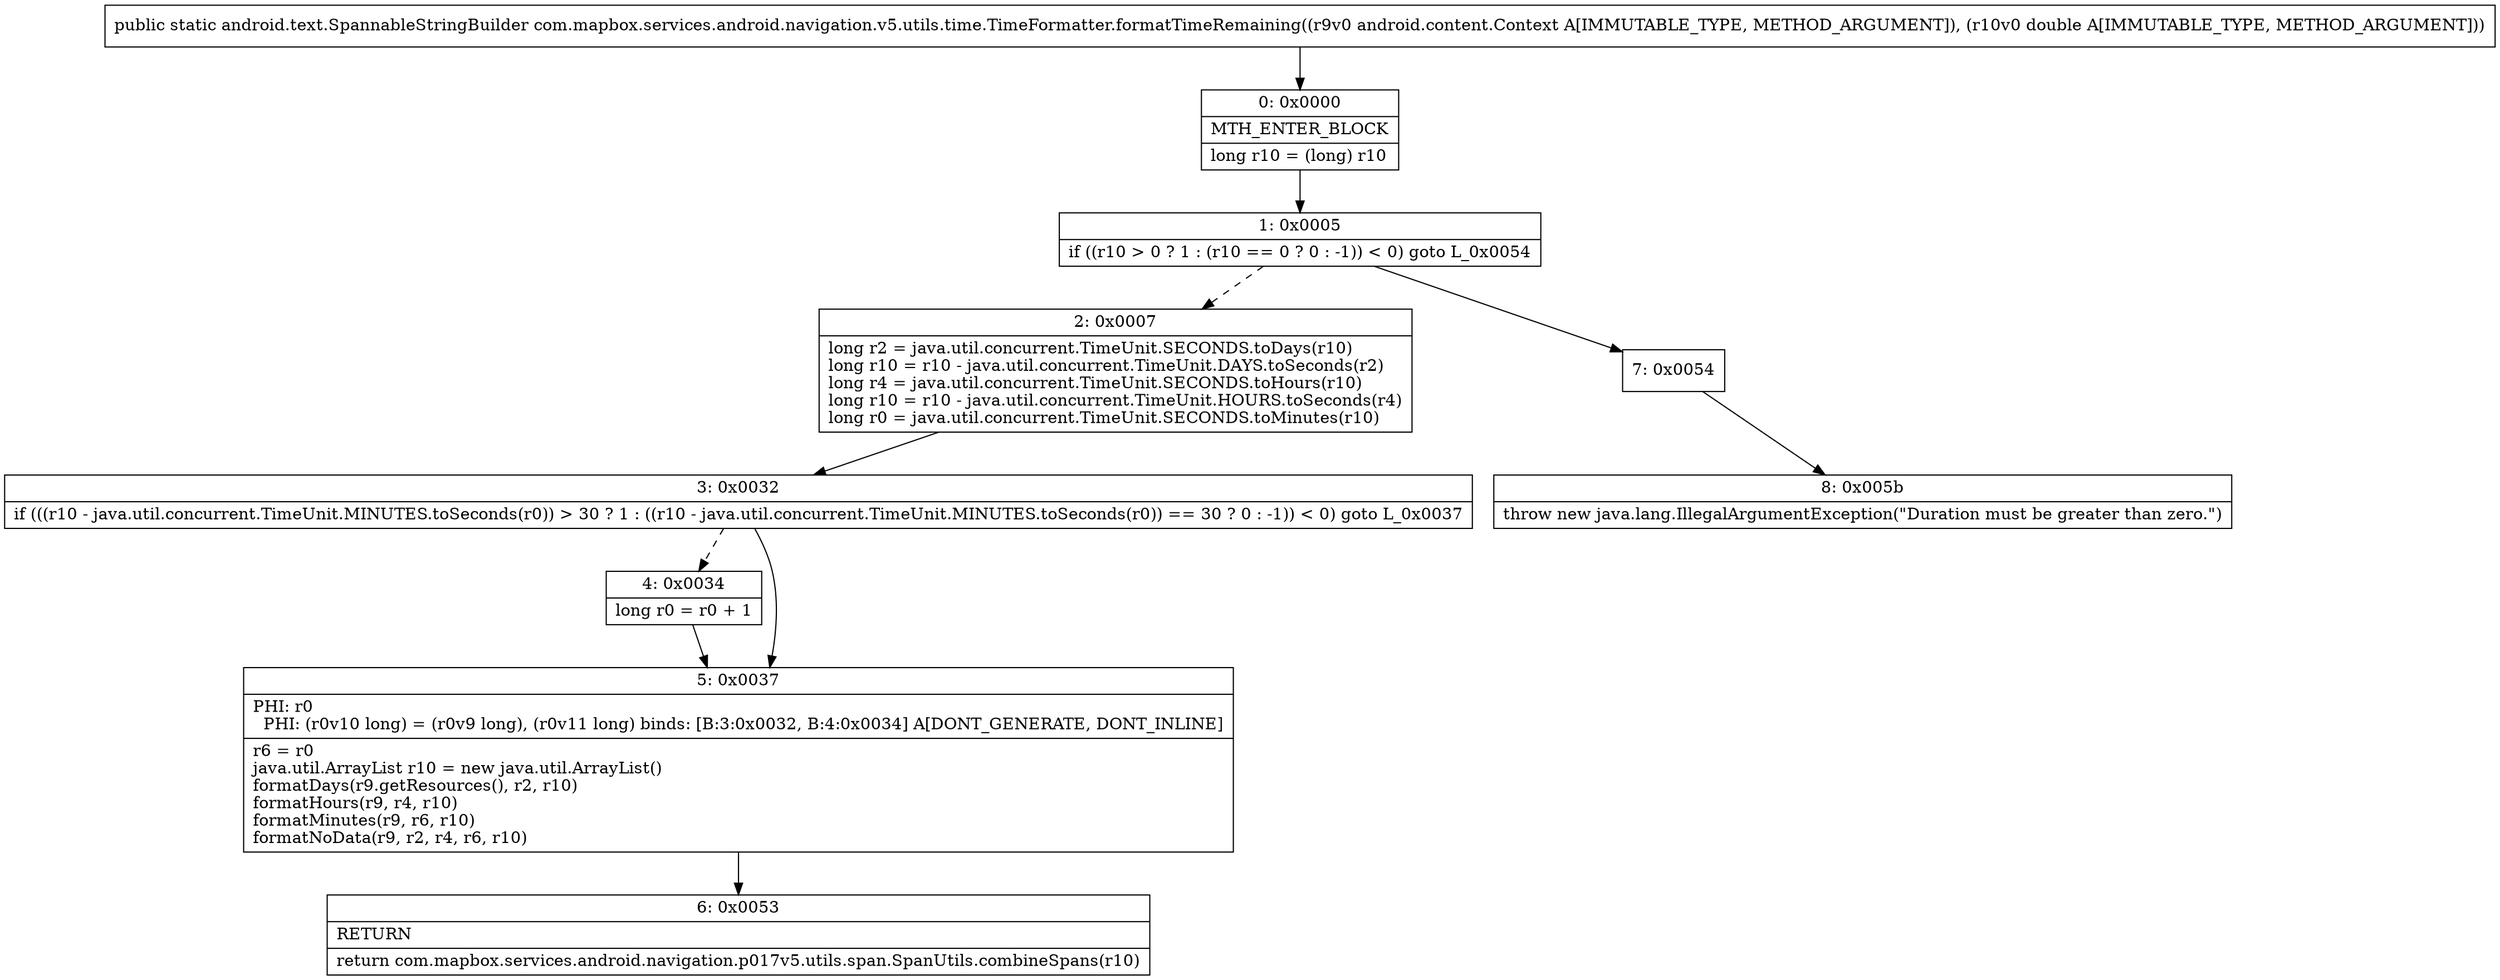digraph "CFG forcom.mapbox.services.android.navigation.v5.utils.time.TimeFormatter.formatTimeRemaining(Landroid\/content\/Context;D)Landroid\/text\/SpannableStringBuilder;" {
Node_0 [shape=record,label="{0\:\ 0x0000|MTH_ENTER_BLOCK\l|long r10 = (long) r10\l}"];
Node_1 [shape=record,label="{1\:\ 0x0005|if ((r10 \> 0 ? 1 : (r10 == 0 ? 0 : \-1)) \< 0) goto L_0x0054\l}"];
Node_2 [shape=record,label="{2\:\ 0x0007|long r2 = java.util.concurrent.TimeUnit.SECONDS.toDays(r10)\llong r10 = r10 \- java.util.concurrent.TimeUnit.DAYS.toSeconds(r2)\llong r4 = java.util.concurrent.TimeUnit.SECONDS.toHours(r10)\llong r10 = r10 \- java.util.concurrent.TimeUnit.HOURS.toSeconds(r4)\llong r0 = java.util.concurrent.TimeUnit.SECONDS.toMinutes(r10)\l}"];
Node_3 [shape=record,label="{3\:\ 0x0032|if (((r10 \- java.util.concurrent.TimeUnit.MINUTES.toSeconds(r0)) \> 30 ? 1 : ((r10 \- java.util.concurrent.TimeUnit.MINUTES.toSeconds(r0)) == 30 ? 0 : \-1)) \< 0) goto L_0x0037\l}"];
Node_4 [shape=record,label="{4\:\ 0x0034|long r0 = r0 + 1\l}"];
Node_5 [shape=record,label="{5\:\ 0x0037|PHI: r0 \l  PHI: (r0v10 long) = (r0v9 long), (r0v11 long) binds: [B:3:0x0032, B:4:0x0034] A[DONT_GENERATE, DONT_INLINE]\l|r6 = r0\ljava.util.ArrayList r10 = new java.util.ArrayList()\lformatDays(r9.getResources(), r2, r10)\lformatHours(r9, r4, r10)\lformatMinutes(r9, r6, r10)\lformatNoData(r9, r2, r4, r6, r10)\l}"];
Node_6 [shape=record,label="{6\:\ 0x0053|RETURN\l|return com.mapbox.services.android.navigation.p017v5.utils.span.SpanUtils.combineSpans(r10)\l}"];
Node_7 [shape=record,label="{7\:\ 0x0054}"];
Node_8 [shape=record,label="{8\:\ 0x005b|throw new java.lang.IllegalArgumentException(\"Duration must be greater than zero.\")\l}"];
MethodNode[shape=record,label="{public static android.text.SpannableStringBuilder com.mapbox.services.android.navigation.v5.utils.time.TimeFormatter.formatTimeRemaining((r9v0 android.content.Context A[IMMUTABLE_TYPE, METHOD_ARGUMENT]), (r10v0 double A[IMMUTABLE_TYPE, METHOD_ARGUMENT])) }"];
MethodNode -> Node_0;
Node_0 -> Node_1;
Node_1 -> Node_2[style=dashed];
Node_1 -> Node_7;
Node_2 -> Node_3;
Node_3 -> Node_4[style=dashed];
Node_3 -> Node_5;
Node_4 -> Node_5;
Node_5 -> Node_6;
Node_7 -> Node_8;
}

